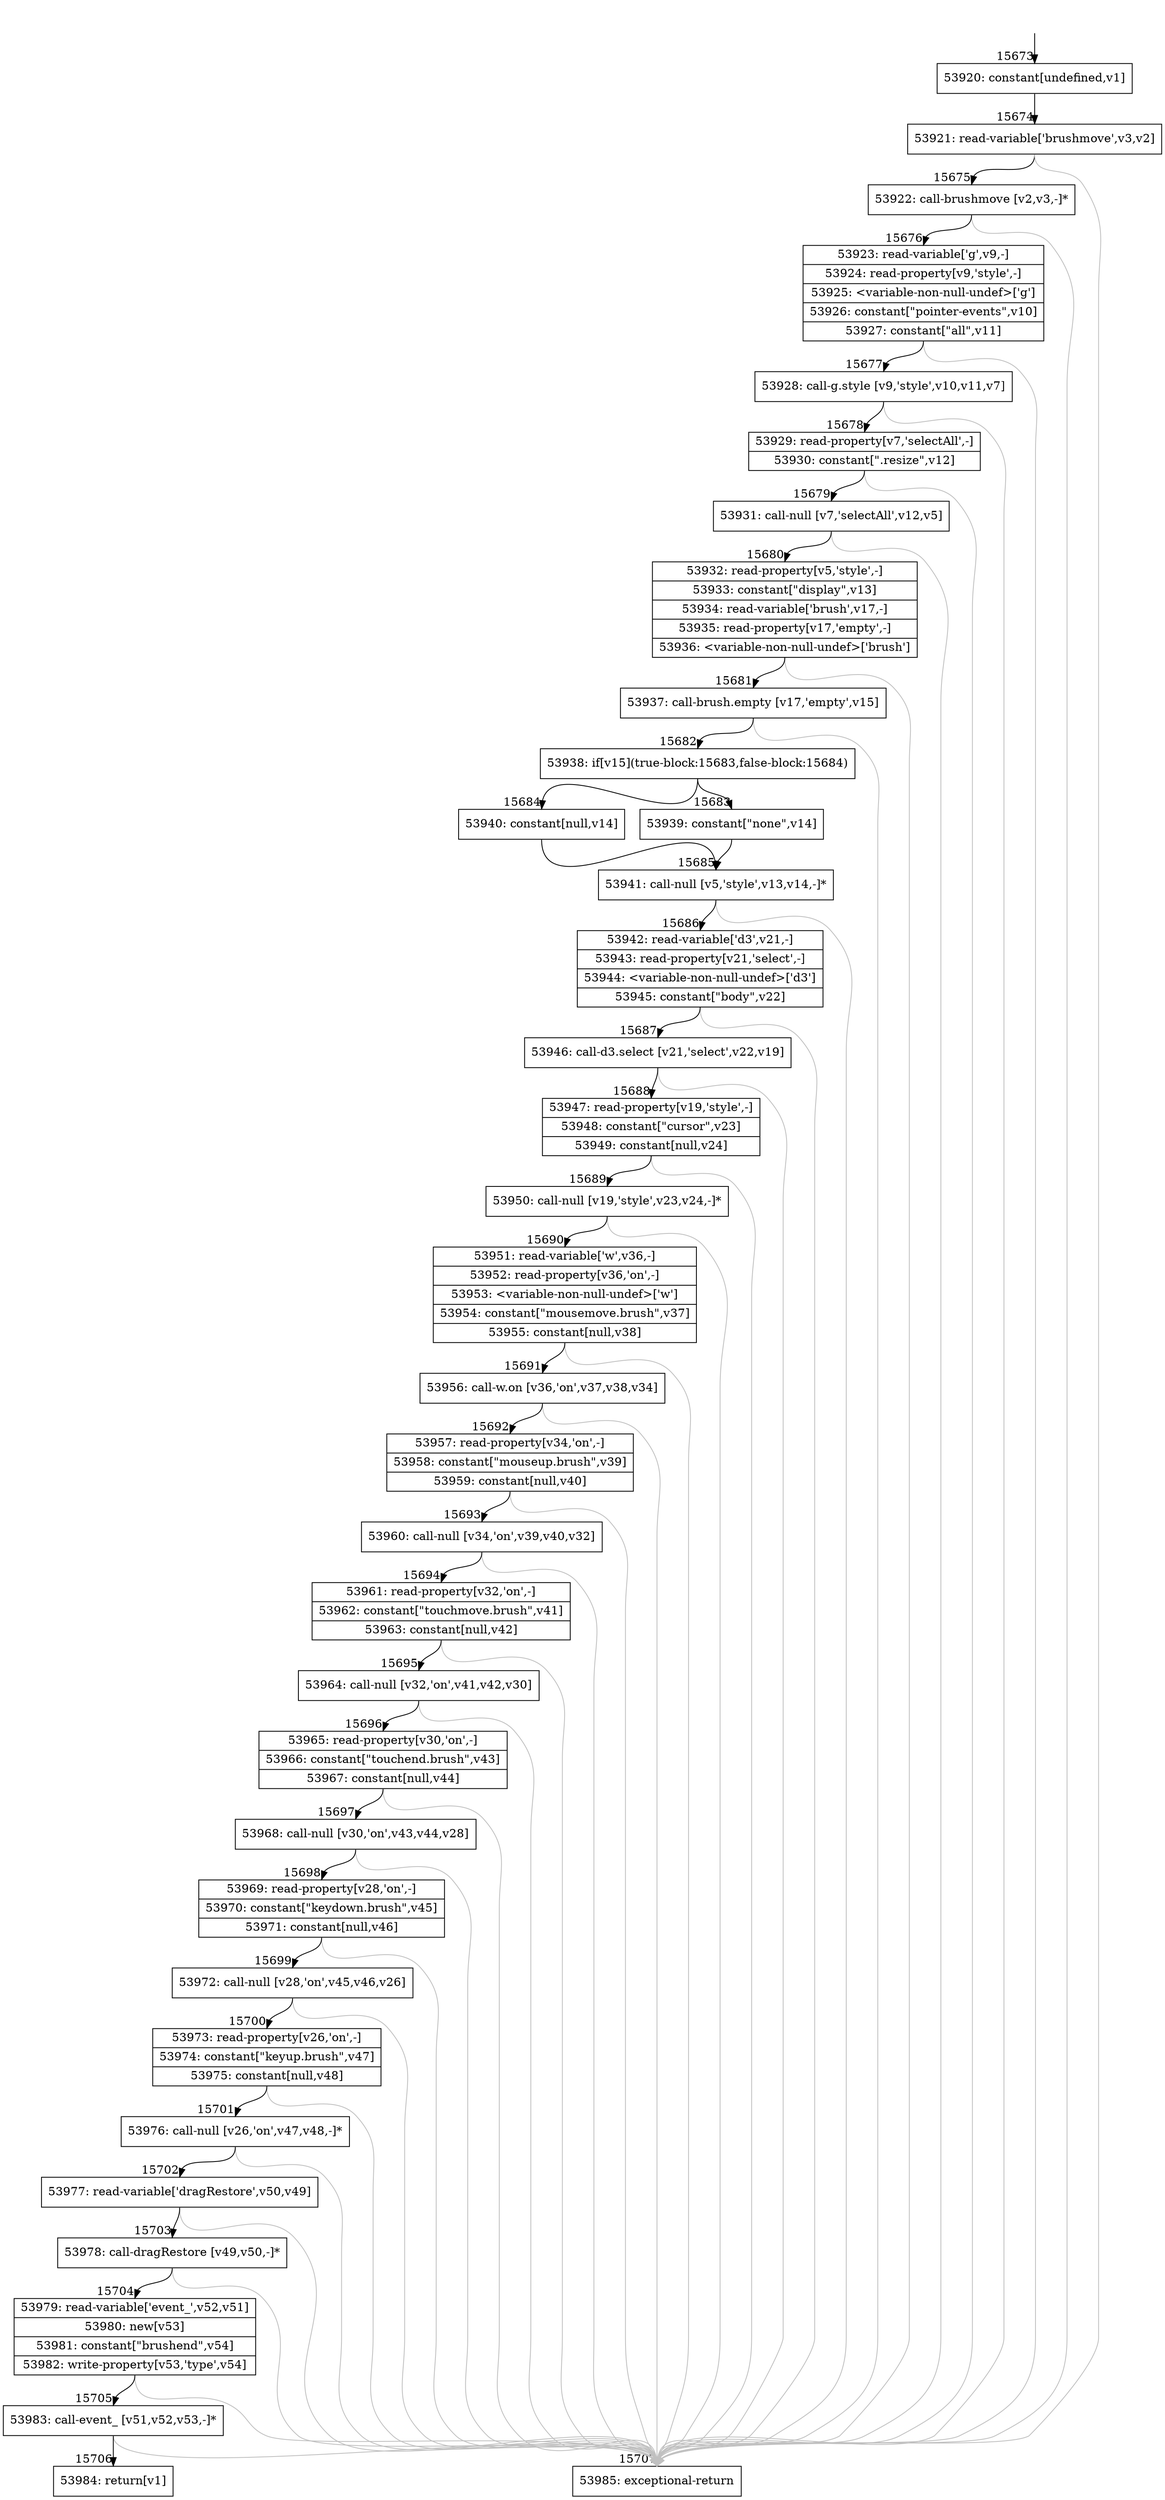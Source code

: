digraph {
rankdir="TD"
BB_entry1452[shape=none,label=""];
BB_entry1452 -> BB15673 [tailport=s, headport=n, headlabel="    15673"]
BB15673 [shape=record label="{53920: constant[undefined,v1]}" ] 
BB15673 -> BB15674 [tailport=s, headport=n, headlabel="      15674"]
BB15674 [shape=record label="{53921: read-variable['brushmove',v3,v2]}" ] 
BB15674 -> BB15675 [tailport=s, headport=n, headlabel="      15675"]
BB15674 -> BB15707 [tailport=s, headport=n, color=gray, headlabel="      15707"]
BB15675 [shape=record label="{53922: call-brushmove [v2,v3,-]*}" ] 
BB15675 -> BB15676 [tailport=s, headport=n, headlabel="      15676"]
BB15675 -> BB15707 [tailport=s, headport=n, color=gray]
BB15676 [shape=record label="{53923: read-variable['g',v9,-]|53924: read-property[v9,'style',-]|53925: \<variable-non-null-undef\>['g']|53926: constant[\"pointer-events\",v10]|53927: constant[\"all\",v11]}" ] 
BB15676 -> BB15677 [tailport=s, headport=n, headlabel="      15677"]
BB15676 -> BB15707 [tailport=s, headport=n, color=gray]
BB15677 [shape=record label="{53928: call-g.style [v9,'style',v10,v11,v7]}" ] 
BB15677 -> BB15678 [tailport=s, headport=n, headlabel="      15678"]
BB15677 -> BB15707 [tailport=s, headport=n, color=gray]
BB15678 [shape=record label="{53929: read-property[v7,'selectAll',-]|53930: constant[\".resize\",v12]}" ] 
BB15678 -> BB15679 [tailport=s, headport=n, headlabel="      15679"]
BB15678 -> BB15707 [tailport=s, headport=n, color=gray]
BB15679 [shape=record label="{53931: call-null [v7,'selectAll',v12,v5]}" ] 
BB15679 -> BB15680 [tailport=s, headport=n, headlabel="      15680"]
BB15679 -> BB15707 [tailport=s, headport=n, color=gray]
BB15680 [shape=record label="{53932: read-property[v5,'style',-]|53933: constant[\"display\",v13]|53934: read-variable['brush',v17,-]|53935: read-property[v17,'empty',-]|53936: \<variable-non-null-undef\>['brush']}" ] 
BB15680 -> BB15681 [tailport=s, headport=n, headlabel="      15681"]
BB15680 -> BB15707 [tailport=s, headport=n, color=gray]
BB15681 [shape=record label="{53937: call-brush.empty [v17,'empty',v15]}" ] 
BB15681 -> BB15682 [tailport=s, headport=n, headlabel="      15682"]
BB15681 -> BB15707 [tailport=s, headport=n, color=gray]
BB15682 [shape=record label="{53938: if[v15](true-block:15683,false-block:15684)}" ] 
BB15682 -> BB15683 [tailport=s, headport=n, headlabel="      15683"]
BB15682 -> BB15684 [tailport=s, headport=n, headlabel="      15684"]
BB15683 [shape=record label="{53939: constant[\"none\",v14]}" ] 
BB15683 -> BB15685 [tailport=s, headport=n, headlabel="      15685"]
BB15684 [shape=record label="{53940: constant[null,v14]}" ] 
BB15684 -> BB15685 [tailport=s, headport=n]
BB15685 [shape=record label="{53941: call-null [v5,'style',v13,v14,-]*}" ] 
BB15685 -> BB15686 [tailport=s, headport=n, headlabel="      15686"]
BB15685 -> BB15707 [tailport=s, headport=n, color=gray]
BB15686 [shape=record label="{53942: read-variable['d3',v21,-]|53943: read-property[v21,'select',-]|53944: \<variable-non-null-undef\>['d3']|53945: constant[\"body\",v22]}" ] 
BB15686 -> BB15687 [tailport=s, headport=n, headlabel="      15687"]
BB15686 -> BB15707 [tailport=s, headport=n, color=gray]
BB15687 [shape=record label="{53946: call-d3.select [v21,'select',v22,v19]}" ] 
BB15687 -> BB15688 [tailport=s, headport=n, headlabel="      15688"]
BB15687 -> BB15707 [tailport=s, headport=n, color=gray]
BB15688 [shape=record label="{53947: read-property[v19,'style',-]|53948: constant[\"cursor\",v23]|53949: constant[null,v24]}" ] 
BB15688 -> BB15689 [tailport=s, headport=n, headlabel="      15689"]
BB15688 -> BB15707 [tailport=s, headport=n, color=gray]
BB15689 [shape=record label="{53950: call-null [v19,'style',v23,v24,-]*}" ] 
BB15689 -> BB15690 [tailport=s, headport=n, headlabel="      15690"]
BB15689 -> BB15707 [tailport=s, headport=n, color=gray]
BB15690 [shape=record label="{53951: read-variable['w',v36,-]|53952: read-property[v36,'on',-]|53953: \<variable-non-null-undef\>['w']|53954: constant[\"mousemove.brush\",v37]|53955: constant[null,v38]}" ] 
BB15690 -> BB15691 [tailport=s, headport=n, headlabel="      15691"]
BB15690 -> BB15707 [tailport=s, headport=n, color=gray]
BB15691 [shape=record label="{53956: call-w.on [v36,'on',v37,v38,v34]}" ] 
BB15691 -> BB15692 [tailport=s, headport=n, headlabel="      15692"]
BB15691 -> BB15707 [tailport=s, headport=n, color=gray]
BB15692 [shape=record label="{53957: read-property[v34,'on',-]|53958: constant[\"mouseup.brush\",v39]|53959: constant[null,v40]}" ] 
BB15692 -> BB15693 [tailport=s, headport=n, headlabel="      15693"]
BB15692 -> BB15707 [tailport=s, headport=n, color=gray]
BB15693 [shape=record label="{53960: call-null [v34,'on',v39,v40,v32]}" ] 
BB15693 -> BB15694 [tailport=s, headport=n, headlabel="      15694"]
BB15693 -> BB15707 [tailport=s, headport=n, color=gray]
BB15694 [shape=record label="{53961: read-property[v32,'on',-]|53962: constant[\"touchmove.brush\",v41]|53963: constant[null,v42]}" ] 
BB15694 -> BB15695 [tailport=s, headport=n, headlabel="      15695"]
BB15694 -> BB15707 [tailport=s, headport=n, color=gray]
BB15695 [shape=record label="{53964: call-null [v32,'on',v41,v42,v30]}" ] 
BB15695 -> BB15696 [tailport=s, headport=n, headlabel="      15696"]
BB15695 -> BB15707 [tailport=s, headport=n, color=gray]
BB15696 [shape=record label="{53965: read-property[v30,'on',-]|53966: constant[\"touchend.brush\",v43]|53967: constant[null,v44]}" ] 
BB15696 -> BB15697 [tailport=s, headport=n, headlabel="      15697"]
BB15696 -> BB15707 [tailport=s, headport=n, color=gray]
BB15697 [shape=record label="{53968: call-null [v30,'on',v43,v44,v28]}" ] 
BB15697 -> BB15698 [tailport=s, headport=n, headlabel="      15698"]
BB15697 -> BB15707 [tailport=s, headport=n, color=gray]
BB15698 [shape=record label="{53969: read-property[v28,'on',-]|53970: constant[\"keydown.brush\",v45]|53971: constant[null,v46]}" ] 
BB15698 -> BB15699 [tailport=s, headport=n, headlabel="      15699"]
BB15698 -> BB15707 [tailport=s, headport=n, color=gray]
BB15699 [shape=record label="{53972: call-null [v28,'on',v45,v46,v26]}" ] 
BB15699 -> BB15700 [tailport=s, headport=n, headlabel="      15700"]
BB15699 -> BB15707 [tailport=s, headport=n, color=gray]
BB15700 [shape=record label="{53973: read-property[v26,'on',-]|53974: constant[\"keyup.brush\",v47]|53975: constant[null,v48]}" ] 
BB15700 -> BB15701 [tailport=s, headport=n, headlabel="      15701"]
BB15700 -> BB15707 [tailport=s, headport=n, color=gray]
BB15701 [shape=record label="{53976: call-null [v26,'on',v47,v48,-]*}" ] 
BB15701 -> BB15702 [tailport=s, headport=n, headlabel="      15702"]
BB15701 -> BB15707 [tailport=s, headport=n, color=gray]
BB15702 [shape=record label="{53977: read-variable['dragRestore',v50,v49]}" ] 
BB15702 -> BB15703 [tailport=s, headport=n, headlabel="      15703"]
BB15702 -> BB15707 [tailport=s, headport=n, color=gray]
BB15703 [shape=record label="{53978: call-dragRestore [v49,v50,-]*}" ] 
BB15703 -> BB15704 [tailport=s, headport=n, headlabel="      15704"]
BB15703 -> BB15707 [tailport=s, headport=n, color=gray]
BB15704 [shape=record label="{53979: read-variable['event_',v52,v51]|53980: new[v53]|53981: constant[\"brushend\",v54]|53982: write-property[v53,'type',v54]}" ] 
BB15704 -> BB15705 [tailport=s, headport=n, headlabel="      15705"]
BB15704 -> BB15707 [tailport=s, headport=n, color=gray]
BB15705 [shape=record label="{53983: call-event_ [v51,v52,v53,-]*}" ] 
BB15705 -> BB15706 [tailport=s, headport=n, headlabel="      15706"]
BB15705 -> BB15707 [tailport=s, headport=n, color=gray]
BB15706 [shape=record label="{53984: return[v1]}" ] 
BB15707 [shape=record label="{53985: exceptional-return}" ] 
//#$~ 9243
}

